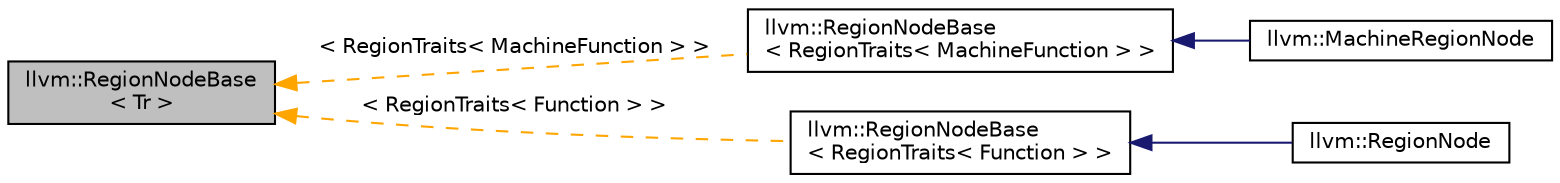 digraph "llvm::RegionNodeBase&lt; Tr &gt;"
{
 // LATEX_PDF_SIZE
  bgcolor="transparent";
  edge [fontname="Helvetica",fontsize="10",labelfontname="Helvetica",labelfontsize="10"];
  node [fontname="Helvetica",fontsize="10",shape=record];
  rankdir="LR";
  Node1 [label="llvm::RegionNodeBase\l\< Tr \>",height=0.2,width=0.4,color="black", fillcolor="grey75", style="filled", fontcolor="black",tooltip="A RegionNode represents a subregion or a BasicBlock that is part of a Region."];
  Node1 -> Node2 [dir="back",color="orange",fontsize="10",style="dashed",label=" \< RegionTraits\< MachineFunction \> \>" ,fontname="Helvetica"];
  Node2 [label="llvm::RegionNodeBase\l\< RegionTraits\< MachineFunction \> \>",height=0.2,width=0.4,color="black",URL="$classllvm_1_1RegionNodeBase.html",tooltip=" "];
  Node2 -> Node3 [dir="back",color="midnightblue",fontsize="10",style="solid",fontname="Helvetica"];
  Node3 [label="llvm::MachineRegionNode",height=0.2,width=0.4,color="black",URL="$classllvm_1_1MachineRegionNode.html",tooltip=" "];
  Node1 -> Node4 [dir="back",color="orange",fontsize="10",style="dashed",label=" \< RegionTraits\< Function \> \>" ,fontname="Helvetica"];
  Node4 [label="llvm::RegionNodeBase\l\< RegionTraits\< Function \> \>",height=0.2,width=0.4,color="black",URL="$classllvm_1_1RegionNodeBase.html",tooltip=" "];
  Node4 -> Node5 [dir="back",color="midnightblue",fontsize="10",style="solid",fontname="Helvetica"];
  Node5 [label="llvm::RegionNode",height=0.2,width=0.4,color="black",URL="$classllvm_1_1RegionNode.html",tooltip=" "];
}
